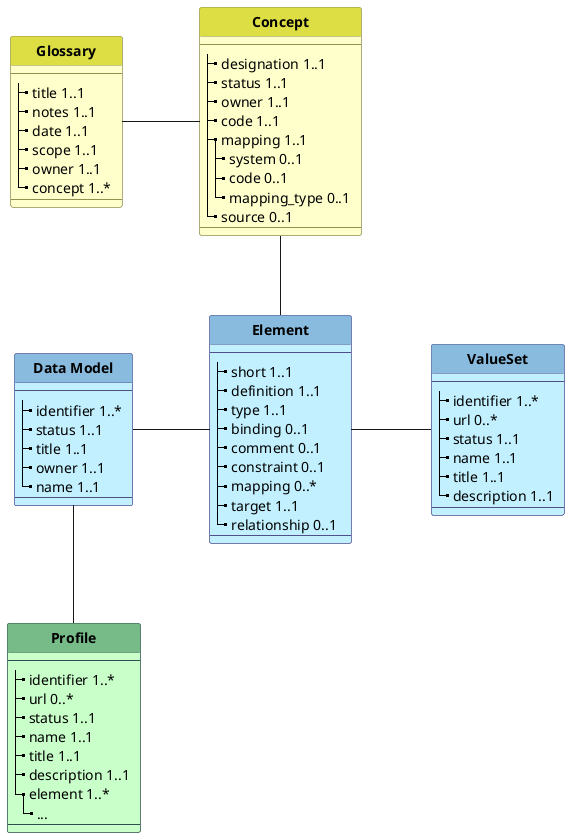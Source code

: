 @startuml
'skinparam linetype ortho
skinparam linetype polyline
hide circle
hide stereotype

'!pragma layout smetana

skinparam class<<MD>> {
 BorderColor DarkSlateGray
 BackgroundColor TECHNOLOGY
 HeaderBackgroundColor #7b8
}

skinparam class<<BU>> {
 BorderColor #909050
 BackgroundColor BUSINESS
 HeaderBackgroundColor #dd4
}

skinparam class<<TM>> {
 BorderColor #505090
 BackgroundColor APPLICATION
 HeaderBackgroundColor #8bd
}


class "**Glossary**" as G<<BU>> {
  --
  |_ title 1..1
  |_ notes 1..1   
  |_ date 1..1
  |_ scope 1..1
  |_ owner 1..1
  |_ concept 1..*   
  --
}


class "**Concept**" as C<<BU>> {
  --
  |_ designation 1..1
  |_ status 1..1
  |_ owner 1..1
  |_ code 1..1
  |_ mapping 1..1
    |_ system 0..1
    |_ code 0..1
    |_ mapping_type 0..1   
  |_ source 0..1    
  --
}


class "**Data Model**" as LM<<TM>> {
  --
  |_ identifier 1..*   
  |_ status 1..1
  |_ title 1..1
  |_ owner 1..1
  |_ name 1..1
  --
}


class "**Element**" as EL<<TM>> {
  --
  |_ short 1..1
  |_ definition 1..1
  |_ type 1..1
  |_ binding 0..1
  |_ comment 0..1
  |_ constraint 0..1
  |_ mapping 0..*
  |_ target 1..1
  |_ relationship 0..1    
  --
}


class "**ValueSet**" as VS<<TM>> {
  --
  |_ identifier 1..*   
  |_ url 0..*   
  |_ status 1..1
  |_ name 1..1
  |_ title 1..1
  |_ description 1..1   
  --
}



class "**Profile**" as PR<<MD>> {
  --
  |_ identifier 1..*   
  |_ url 0..*   
  |_ status 1..1
  |_ name 1..1
  |_ title 1..1
  |_ description 1..1   
  |_ element 1..*
    |_ ...
  --
}


G -r- C:  "            "  

LM -r- EL:  "            "  
C -d- EL:  "            "  
EL-r- VS: "             "

LM-d- PR: "      "

@enduml
